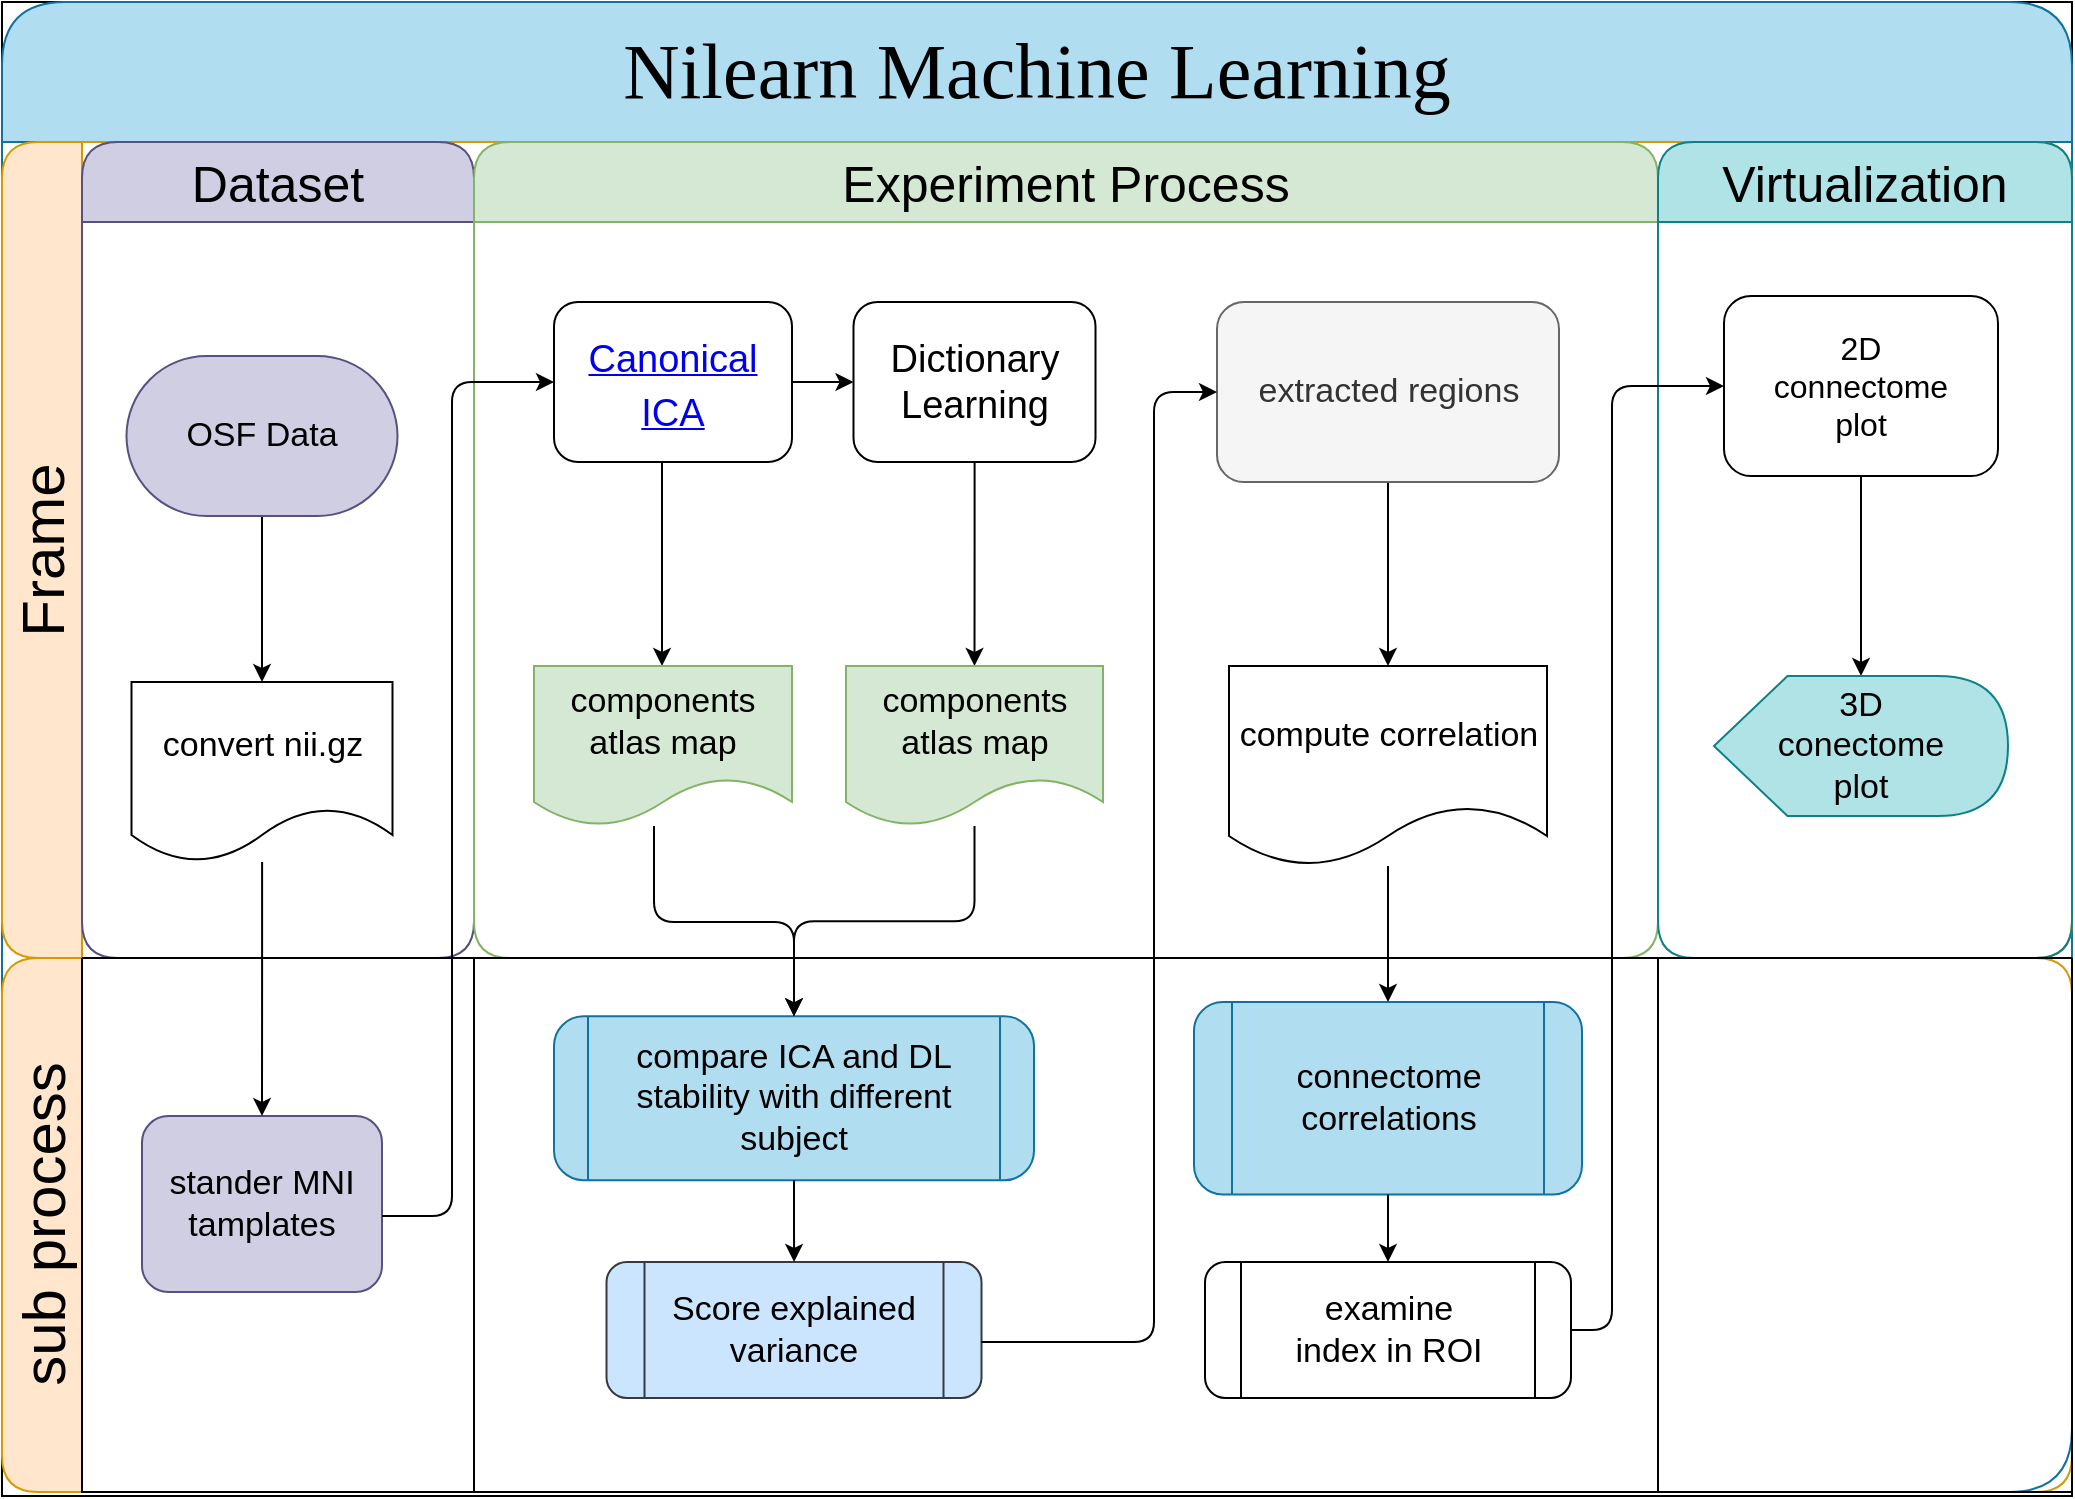 <mxfile version="27.0.8">
  <diagram id="kgpKYQtTHZ0yAKxKKP6v" name="Page-1">
    <mxGraphModel dx="1418" dy="764" grid="1" gridSize="10" guides="1" tooltips="1" connect="1" arrows="1" fold="1" page="1" pageScale="1" pageWidth="1100" pageHeight="850" background="#FFFFFF" math="0" shadow="0" adaptiveColors="auto">
      <root>
        <mxCell id="0" />
        <mxCell id="1" parent="0" />
        <mxCell id="4GTE--XeK_hhZSA_3p2T-7" value="" style="rounded=0;whiteSpace=wrap;html=1;" parent="1" vertex="1">
          <mxGeometry x="32" y="52" width="1035" height="747" as="geometry" />
        </mxCell>
        <mxCell id="3nuBFxr9cyL0pnOWT2aG-1" value="&lt;font face=&quot;Verdana&quot; style=&quot;font-size: 39px; font-weight: normal;&quot;&gt;Nilearn Machine Learning &lt;/font&gt;" style="shape=table;childLayout=tableLayout;rowLines=0;columnLines=0;startSize=70;html=1;whiteSpace=wrap;collapsible=0;recursiveResize=0;expand=0;fontStyle=1;shadow=0;swimlaneLine=1;labelBackgroundColor=none;rounded=1;fillColor=#b1ddf0;strokeColor=#10739e;" parent="1" vertex="1">
          <mxGeometry x="32" y="52" width="1035" height="745" as="geometry" />
        </mxCell>
        <mxCell id="3nuBFxr9cyL0pnOWT2aG-3" value="&lt;div&gt;&lt;font style=&quot;font-size: 30px;&quot;&gt;Frame&lt;/font&gt;&lt;/div&gt;" style="swimlane;horizontal=0;points=[[0,0.5],[1,0.5]];portConstraint=eastwest;startSize=40;html=1;whiteSpace=wrap;collapsible=0;recursiveResize=0;expand=0;shadow=0;swimlaneLine=1;labelBackgroundColor=none;rounded=1;fillColor=#ffe6cc;strokeColor=#d79b00;noLabel=0;fontStyle=0" parent="3nuBFxr9cyL0pnOWT2aG-1" vertex="1">
          <mxGeometry y="70" width="1035" height="408" as="geometry" />
        </mxCell>
        <mxCell id="3nuBFxr9cyL0pnOWT2aG-4" value="&lt;font style=&quot;font-size: 25px;&quot;&gt;Dataset&lt;/font&gt;" style="swimlane;connectable=0;startSize=40;html=1;whiteSpace=wrap;collapsible=0;recursiveResize=0;expand=0;shadow=0;swimlaneLine=1;labelBackgroundColor=none;rounded=1;fillColor=#d0cee2;strokeColor=#56517e;glass=0;gradientColor=none;fontStyle=0" parent="3nuBFxr9cyL0pnOWT2aG-3" vertex="1">
          <mxGeometry x="40" width="196" height="408" as="geometry">
            <mxRectangle width="196" height="408" as="alternateBounds" />
          </mxGeometry>
        </mxCell>
        <mxCell id="kv7tAygx-X13Eab9979O-32" value="" style="edgeStyle=orthogonalEdgeStyle;rounded=1;orthogonalLoop=1;jettySize=auto;html=1;shadow=0;swimlaneLine=1;labelBackgroundColor=none;fontColor=default;" parent="3nuBFxr9cyL0pnOWT2aG-4" source="3nuBFxr9cyL0pnOWT2aG-6" target="kv7tAygx-X13Eab9979O-8" edge="1">
          <mxGeometry relative="1" as="geometry" />
        </mxCell>
        <mxCell id="3nuBFxr9cyL0pnOWT2aG-6" value="OSF Data" style="rounded=1;whiteSpace=wrap;html=1;arcSize=50;shadow=0;swimlaneLine=1;labelBackgroundColor=none;fillColor=#d0cee2;strokeColor=#56517e;fontSize=17;" parent="3nuBFxr9cyL0pnOWT2aG-4" vertex="1">
          <mxGeometry x="22.25" y="107" width="135.5" height="80" as="geometry" />
        </mxCell>
        <mxCell id="kv7tAygx-X13Eab9979O-8" value="&lt;br&gt;&lt;div&gt;convert nii.gz&lt;/div&gt;&lt;br&gt;" style="shape=document;whiteSpace=wrap;html=1;boundedLbl=1;shadow=0;swimlaneLine=1;labelBackgroundColor=none;rounded=1;fontSize=17;" parent="3nuBFxr9cyL0pnOWT2aG-4" vertex="1">
          <mxGeometry x="24.75" y="270" width="130.5" height="90" as="geometry" />
        </mxCell>
        <mxCell id="3nuBFxr9cyL0pnOWT2aG-8" value="&lt;span lang=&quot;en&quot; class=&quot;VIiyi&quot;&gt;&lt;span class=&quot;JLqJ4b ChMk0b&quot;&gt;&lt;span&gt;&lt;font style=&quot;font-size: 25px;&quot;&gt;Experiment Process&lt;/font&gt;&lt;br&gt;&lt;/span&gt;&lt;/span&gt;&lt;/span&gt;" style="swimlane;connectable=0;startSize=40;html=1;whiteSpace=wrap;collapsible=0;recursiveResize=0;expand=0;shadow=0;swimlaneLine=1;labelBackgroundColor=none;rounded=1;fillColor=#d5e8d4;strokeColor=#82b366;swimlaneFillColor=none;fontStyle=0" parent="3nuBFxr9cyL0pnOWT2aG-3" vertex="1">
          <mxGeometry x="236" width="592" height="408" as="geometry">
            <mxRectangle width="592" height="408" as="alternateBounds" />
          </mxGeometry>
        </mxCell>
        <mxCell id="kv7tAygx-X13Eab9979O-15" value="" style="edgeStyle=orthogonalEdgeStyle;rounded=1;orthogonalLoop=1;jettySize=auto;html=1;shadow=0;swimlaneLine=1;labelBackgroundColor=none;fontColor=default;" parent="3nuBFxr9cyL0pnOWT2aG-8" source="3nuBFxr9cyL0pnOWT2aG-9" target="3nuBFxr9cyL0pnOWT2aG-10" edge="1">
          <mxGeometry relative="1" as="geometry" />
        </mxCell>
        <mxCell id="kv7tAygx-X13Eab9979O-14" value="" style="edgeStyle=orthogonalEdgeStyle;rounded=1;orthogonalLoop=1;jettySize=auto;html=1;shadow=0;swimlaneLine=1;labelBackgroundColor=none;fontColor=default;" parent="3nuBFxr9cyL0pnOWT2aG-8" source="3nuBFxr9cyL0pnOWT2aG-10" target="kv7tAygx-X13Eab9979O-12" edge="1">
          <mxGeometry relative="1" as="geometry" />
        </mxCell>
        <mxCell id="3nuBFxr9cyL0pnOWT2aG-25" value="" style="edgeStyle=orthogonalEdgeStyle;rounded=1;orthogonalLoop=1;jettySize=auto;html=1;shadow=0;swimlaneLine=1;labelBackgroundColor=none;fontColor=default;" parent="3nuBFxr9cyL0pnOWT2aG-8" source="3nuBFxr9cyL0pnOWT2aG-9" target="3nuBFxr9cyL0pnOWT2aG-21" edge="1">
          <mxGeometry relative="1" as="geometry">
            <Array as="points">
              <mxPoint x="94" y="187" />
              <mxPoint x="94" y="187" />
            </Array>
          </mxGeometry>
        </mxCell>
        <mxCell id="kv7tAygx-X13Eab9979O-38" value="" style="edgeStyle=orthogonalEdgeStyle;rounded=1;orthogonalLoop=1;jettySize=auto;html=1;shadow=0;swimlaneLine=1;labelBackgroundColor=none;fontColor=default;" parent="3nuBFxr9cyL0pnOWT2aG-8" source="kv7tAygx-X13Eab9979O-35" target="kv7tAygx-X13Eab9979O-37" edge="1">
          <mxGeometry relative="1" as="geometry" />
        </mxCell>
        <mxCell id="kv7tAygx-X13Eab9979O-35" value="extracted regions" style="whiteSpace=wrap;html=1;shadow=0;swimlaneLine=1;labelBackgroundColor=none;rounded=1;fillColor=#f5f5f5;fontColor=#333333;strokeColor=#666666;fontSize=17;" parent="3nuBFxr9cyL0pnOWT2aG-8" vertex="1">
          <mxGeometry x="371.5" y="80" width="171" height="90" as="geometry" />
        </mxCell>
        <mxCell id="kv7tAygx-X13Eab9979O-37" value="compute correlation" style="shape=document;whiteSpace=wrap;html=1;boundedLbl=1;shadow=0;swimlaneLine=1;labelBackgroundColor=none;rounded=1;fontSize=17;" parent="3nuBFxr9cyL0pnOWT2aG-8" vertex="1">
          <mxGeometry x="377.5" y="262" width="159" height="100" as="geometry" />
        </mxCell>
        <mxCell id="kv7tAygx-X13Eab9979O-39" value="&lt;div&gt;connectome&lt;/div&gt;&lt;div&gt;correlations&lt;/div&gt;" style="shape=process;whiteSpace=wrap;html=1;backgroundOutline=1;shadow=0;swimlaneLine=1;labelBackgroundColor=none;rounded=1;fillColor=#b1ddf0;strokeColor=#10739e;fontSize=17;" parent="3nuBFxr9cyL0pnOWT2aG-8" vertex="1">
          <mxGeometry x="360" y="430" width="194" height="96.25" as="geometry" />
        </mxCell>
        <mxCell id="kv7tAygx-X13Eab9979O-40" value="" style="edgeStyle=orthogonalEdgeStyle;rounded=1;orthogonalLoop=1;jettySize=auto;html=1;shadow=0;swimlaneLine=1;labelBackgroundColor=none;fontColor=default;" parent="3nuBFxr9cyL0pnOWT2aG-8" source="kv7tAygx-X13Eab9979O-37" target="kv7tAygx-X13Eab9979O-39" edge="1">
          <mxGeometry relative="1" as="geometry" />
        </mxCell>
        <mxCell id="kv7tAygx-X13Eab9979O-44" value="&lt;div&gt;examine&lt;/div&gt;&lt;div&gt;index in ROI&lt;br&gt;&lt;/div&gt;" style="shape=process;whiteSpace=wrap;html=1;backgroundOutline=1;shadow=0;swimlaneLine=1;labelBackgroundColor=none;rounded=1;fontSize=17;" parent="3nuBFxr9cyL0pnOWT2aG-8" vertex="1">
          <mxGeometry x="365.5" y="560" width="183" height="68" as="geometry" />
        </mxCell>
        <mxCell id="kv7tAygx-X13Eab9979O-45" value="" style="edgeStyle=orthogonalEdgeStyle;rounded=1;orthogonalLoop=1;jettySize=auto;html=1;shadow=0;swimlaneLine=1;labelBackgroundColor=none;fontColor=default;" parent="3nuBFxr9cyL0pnOWT2aG-8" source="kv7tAygx-X13Eab9979O-39" target="kv7tAygx-X13Eab9979O-44" edge="1">
          <mxGeometry relative="1" as="geometry" />
        </mxCell>
        <mxCell id="3nuBFxr9cyL0pnOWT2aG-9" value="&lt;h2&gt;&lt;font style=&quot;font-size: 19px;&quot;&gt;&lt;a style=&quot;&quot; name=&quot;_Toc71123098&quot;&gt;&lt;span lang=&quot;EN-US&quot; style=&quot;font-weight: normal;&quot;&gt;Canonical ICA&lt;/span&gt;&lt;/a&gt;&lt;/font&gt;&lt;/h2&gt;" style="rounded=1;whiteSpace=wrap;html=1;shadow=0;swimlaneLine=1;labelBackgroundColor=none;fontSize=15;fontStyle=0;fontFamily=Helvetica;verticalAlign=middle;horizontal=1;" parent="3nuBFxr9cyL0pnOWT2aG-8" vertex="1">
          <mxGeometry x="40" y="80" width="119" height="80" as="geometry" />
        </mxCell>
        <mxCell id="3nuBFxr9cyL0pnOWT2aG-10" value="&lt;font style=&quot;font-size: 19px;&quot;&gt;Dictionary Learning&lt;/font&gt;" style="rounded=1;whiteSpace=wrap;html=1;shadow=0;swimlaneLine=1;labelBackgroundColor=none;fontSize=17;" parent="3nuBFxr9cyL0pnOWT2aG-8" vertex="1">
          <mxGeometry x="189.75" y="80" width="121" height="80" as="geometry" />
        </mxCell>
        <mxCell id="3nuBFxr9cyL0pnOWT2aG-21" value="components atlas map" style="shape=document;whiteSpace=wrap;html=1;boundedLbl=1;shadow=0;swimlaneLine=1;labelBackgroundColor=none;rounded=1;fillColor=#d5e8d4;strokeColor=#82b366;fontSize=17;" parent="3nuBFxr9cyL0pnOWT2aG-8" vertex="1">
          <mxGeometry x="30" y="262" width="129" height="80" as="geometry" />
        </mxCell>
        <mxCell id="kv7tAygx-X13Eab9979O-12" value="&lt;div&gt;components&lt;/div&gt;&lt;div&gt;atlas map&lt;br&gt;&lt;/div&gt;" style="shape=document;whiteSpace=wrap;html=1;boundedLbl=1;shadow=0;swimlaneLine=1;labelBackgroundColor=none;rounded=1;fillColor=#d5e8d4;strokeColor=#82b366;fontSize=17;" parent="3nuBFxr9cyL0pnOWT2aG-8" vertex="1">
          <mxGeometry x="186" y="262" width="128.5" height="80" as="geometry" />
        </mxCell>
        <mxCell id="kv7tAygx-X13Eab9979O-21" value="&lt;div&gt;compare ICA and DL&lt;/div&gt;&lt;div&gt;stability with different subject&lt;br&gt;&lt;/div&gt;" style="shape=process;whiteSpace=wrap;html=1;backgroundOutline=1;shadow=0;swimlaneLine=1;labelBackgroundColor=none;rounded=1;size=0.071;arcSize=18;fillColor=#b1ddf0;strokeColor=#10739e;fontSize=17;" parent="3nuBFxr9cyL0pnOWT2aG-8" vertex="1">
          <mxGeometry x="40" y="437.15" width="240" height="81.94" as="geometry" />
        </mxCell>
        <mxCell id="kv7tAygx-X13Eab9979O-28" value="" style="edgeStyle=orthogonalEdgeStyle;rounded=1;orthogonalLoop=1;jettySize=auto;html=1;shadow=0;swimlaneLine=1;labelBackgroundColor=none;fontColor=default;" parent="3nuBFxr9cyL0pnOWT2aG-8" source="3nuBFxr9cyL0pnOWT2aG-21" target="kv7tAygx-X13Eab9979O-21" edge="1">
          <mxGeometry relative="1" as="geometry">
            <Array as="points">
              <mxPoint x="90" y="390" />
              <mxPoint x="160" y="390" />
            </Array>
          </mxGeometry>
        </mxCell>
        <mxCell id="kv7tAygx-X13Eab9979O-33" value="Score explained variance" style="shape=process;whiteSpace=wrap;html=1;backgroundOutline=1;shadow=0;swimlaneLine=1;labelBackgroundColor=none;rounded=1;fillColor=#cce5ff;fillStyle=auto;strokeColor=#36393d;fontSize=17;" parent="3nuBFxr9cyL0pnOWT2aG-8" vertex="1">
          <mxGeometry x="66.25" y="560" width="187.5" height="68" as="geometry" />
        </mxCell>
        <mxCell id="kv7tAygx-X13Eab9979O-29" value="" style="edgeStyle=orthogonalEdgeStyle;rounded=1;orthogonalLoop=1;jettySize=auto;html=1;shadow=0;swimlaneLine=1;labelBackgroundColor=none;fontColor=default;" parent="3nuBFxr9cyL0pnOWT2aG-8" source="kv7tAygx-X13Eab9979O-12" target="kv7tAygx-X13Eab9979O-21" edge="1">
          <mxGeometry relative="1" as="geometry" />
        </mxCell>
        <mxCell id="kv7tAygx-X13Eab9979O-36" value="" style="edgeStyle=orthogonalEdgeStyle;rounded=1;orthogonalLoop=1;jettySize=auto;html=1;shadow=0;swimlaneLine=1;labelBackgroundColor=none;fontColor=default;" parent="3nuBFxr9cyL0pnOWT2aG-8" source="kv7tAygx-X13Eab9979O-33" target="kv7tAygx-X13Eab9979O-35" edge="1">
          <mxGeometry relative="1" as="geometry">
            <Array as="points">
              <mxPoint x="340" y="600" />
              <mxPoint x="340" y="125" />
            </Array>
          </mxGeometry>
        </mxCell>
        <mxCell id="kv7tAygx-X13Eab9979O-53" value="" style="edgeStyle=orthogonalEdgeStyle;rounded=1;orthogonalLoop=1;jettySize=auto;html=1;shadow=0;swimlaneLine=1;labelBackgroundColor=none;fontColor=default;" parent="3nuBFxr9cyL0pnOWT2aG-8" source="kv7tAygx-X13Eab9979O-21" target="kv7tAygx-X13Eab9979O-33" edge="1">
          <mxGeometry relative="1" as="geometry" />
        </mxCell>
        <mxCell id="3nuBFxr9cyL0pnOWT2aG-11" value="&lt;font style=&quot;font-size: 25px;&quot;&gt;Virtualization&lt;/font&gt;" style="swimlane;connectable=0;startSize=40;html=1;whiteSpace=wrap;collapsible=0;recursiveResize=0;expand=0;shadow=0;swimlaneLine=1;labelBackgroundColor=none;rounded=1;fillColor=#b0e3e6;strokeColor=#0e8088;fontStyle=0" parent="3nuBFxr9cyL0pnOWT2aG-3" vertex="1">
          <mxGeometry x="828" width="207" height="408" as="geometry">
            <mxRectangle width="207" height="408" as="alternateBounds" />
          </mxGeometry>
        </mxCell>
        <mxCell id="kv7tAygx-X13Eab9979O-52" value="" style="edgeStyle=orthogonalEdgeStyle;rounded=1;orthogonalLoop=1;jettySize=auto;html=1;shadow=0;swimlaneLine=1;labelBackgroundColor=none;fontColor=default;" parent="3nuBFxr9cyL0pnOWT2aG-11" source="kv7tAygx-X13Eab9979O-46" target="kv7tAygx-X13Eab9979O-51" edge="1">
          <mxGeometry relative="1" as="geometry" />
        </mxCell>
        <mxCell id="kv7tAygx-X13Eab9979O-46" value="&lt;div&gt;2D&lt;/div&gt;&lt;div&gt;connectome&lt;/div&gt;&lt;div&gt;plot&lt;br&gt;&lt;/div&gt;" style="whiteSpace=wrap;html=1;shadow=0;swimlaneLine=1;labelBackgroundColor=none;rounded=1;fontSize=16;" parent="3nuBFxr9cyL0pnOWT2aG-11" vertex="1">
          <mxGeometry x="33" y="77" width="137" height="90" as="geometry" />
        </mxCell>
        <mxCell id="kv7tAygx-X13Eab9979O-51" value="&lt;div&gt;&lt;font style=&quot;font-size: 17px;&quot;&gt;3D&lt;/font&gt;&lt;/div&gt;&lt;div&gt;&lt;font style=&quot;font-size: 17px;&quot;&gt;conectome&lt;/font&gt;&lt;/div&gt;&lt;div&gt;&lt;font style=&quot;font-size: 17px;&quot;&gt;plot&lt;/font&gt;&lt;br&gt;&lt;/div&gt;" style="shape=display;whiteSpace=wrap;html=1;shadow=0;swimlaneLine=1;labelBackgroundColor=none;rounded=1;fillColor=#b0e3e6;strokeColor=#0e8088;fontSize=16;" parent="3nuBFxr9cyL0pnOWT2aG-11" vertex="1">
          <mxGeometry x="28" y="267" width="147" height="70" as="geometry" />
        </mxCell>
        <mxCell id="kv7tAygx-X13Eab9979O-47" value="" style="edgeStyle=orthogonalEdgeStyle;rounded=1;orthogonalLoop=1;jettySize=auto;html=1;shadow=0;swimlaneLine=1;labelBackgroundColor=none;fontColor=default;" parent="3nuBFxr9cyL0pnOWT2aG-3" source="kv7tAygx-X13Eab9979O-44" target="kv7tAygx-X13Eab9979O-46" edge="1">
          <mxGeometry relative="1" as="geometry">
            <Array as="points">
              <mxPoint x="805" y="594" />
              <mxPoint x="805" y="122" />
            </Array>
          </mxGeometry>
        </mxCell>
        <mxCell id="3nuBFxr9cyL0pnOWT2aG-15" value="&lt;div&gt;&lt;font style=&quot;font-size: 30px; font-weight: normal;&quot;&gt;sub process&lt;/font&gt;&lt;br&gt;&lt;/div&gt;" style="swimlane;horizontal=0;points=[[0,0.5],[1,0.5]];portConstraint=eastwest;startSize=40;html=1;whiteSpace=wrap;collapsible=0;recursiveResize=0;expand=0;shadow=0;swimlaneLine=1;labelBackgroundColor=none;rounded=1;fillColor=#ffe6cc;strokeColor=#d79b00;" parent="3nuBFxr9cyL0pnOWT2aG-1" vertex="1">
          <mxGeometry y="478" width="1035" height="267" as="geometry" />
        </mxCell>
        <mxCell id="3nuBFxr9cyL0pnOWT2aG-16" value="" style="swimlane;connectable=0;startSize=0;html=1;whiteSpace=wrap;collapsible=0;recursiveResize=0;expand=0;shadow=0;swimlaneLine=1;labelBackgroundColor=none;rounded=1;" parent="3nuBFxr9cyL0pnOWT2aG-15" vertex="1">
          <mxGeometry x="40" width="196" height="267" as="geometry">
            <mxRectangle width="196" height="267" as="alternateBounds" />
          </mxGeometry>
        </mxCell>
        <mxCell id="3nuBFxr9cyL0pnOWT2aG-17" value="stander MNI tamplates" style="rounded=1;whiteSpace=wrap;html=1;shadow=0;swimlaneLine=1;labelBackgroundColor=none;fillColor=#d0cee2;strokeColor=#56517e;fontSize=17;" parent="3nuBFxr9cyL0pnOWT2aG-16" vertex="1">
          <mxGeometry x="30" y="79" width="120" height="88" as="geometry" />
        </mxCell>
        <mxCell id="3nuBFxr9cyL0pnOWT2aG-18" value="" style="swimlane;connectable=0;startSize=0;html=1;whiteSpace=wrap;collapsible=0;recursiveResize=0;expand=0;shadow=0;swimlaneLine=1;labelBackgroundColor=none;rounded=1;" parent="3nuBFxr9cyL0pnOWT2aG-15" vertex="1">
          <mxGeometry x="236" width="592" height="267" as="geometry">
            <mxRectangle width="592" height="267" as="alternateBounds" />
          </mxGeometry>
        </mxCell>
        <mxCell id="3nuBFxr9cyL0pnOWT2aG-23" value="" style="swimlane;connectable=0;startSize=0;html=1;whiteSpace=wrap;collapsible=0;recursiveResize=0;expand=0;shadow=0;swimlaneLine=1;labelBackgroundColor=none;rounded=1;" parent="3nuBFxr9cyL0pnOWT2aG-15" vertex="1">
          <mxGeometry x="828" width="207" height="267" as="geometry">
            <mxRectangle width="207" height="267" as="alternateBounds" />
          </mxGeometry>
        </mxCell>
        <mxCell id="3nuBFxr9cyL0pnOWT2aG-24" value="" style="edgeStyle=orthogonalEdgeStyle;rounded=1;orthogonalLoop=1;jettySize=auto;html=1;shadow=0;swimlaneLine=1;labelBackgroundColor=none;fontColor=default;" parent="3nuBFxr9cyL0pnOWT2aG-1" source="3nuBFxr9cyL0pnOWT2aG-17" target="3nuBFxr9cyL0pnOWT2aG-9" edge="1">
          <mxGeometry relative="1" as="geometry">
            <Array as="points">
              <mxPoint x="225" y="607" />
              <mxPoint x="225" y="190" />
            </Array>
          </mxGeometry>
        </mxCell>
        <mxCell id="kv7tAygx-X13Eab9979O-48" value="" style="edgeStyle=orthogonalEdgeStyle;rounded=1;orthogonalLoop=1;jettySize=auto;html=1;shadow=0;swimlaneLine=1;labelBackgroundColor=none;fontColor=default;" parent="3nuBFxr9cyL0pnOWT2aG-1" source="kv7tAygx-X13Eab9979O-8" target="3nuBFxr9cyL0pnOWT2aG-17" edge="1">
          <mxGeometry relative="1" as="geometry" />
        </mxCell>
      </root>
    </mxGraphModel>
  </diagram>
</mxfile>

